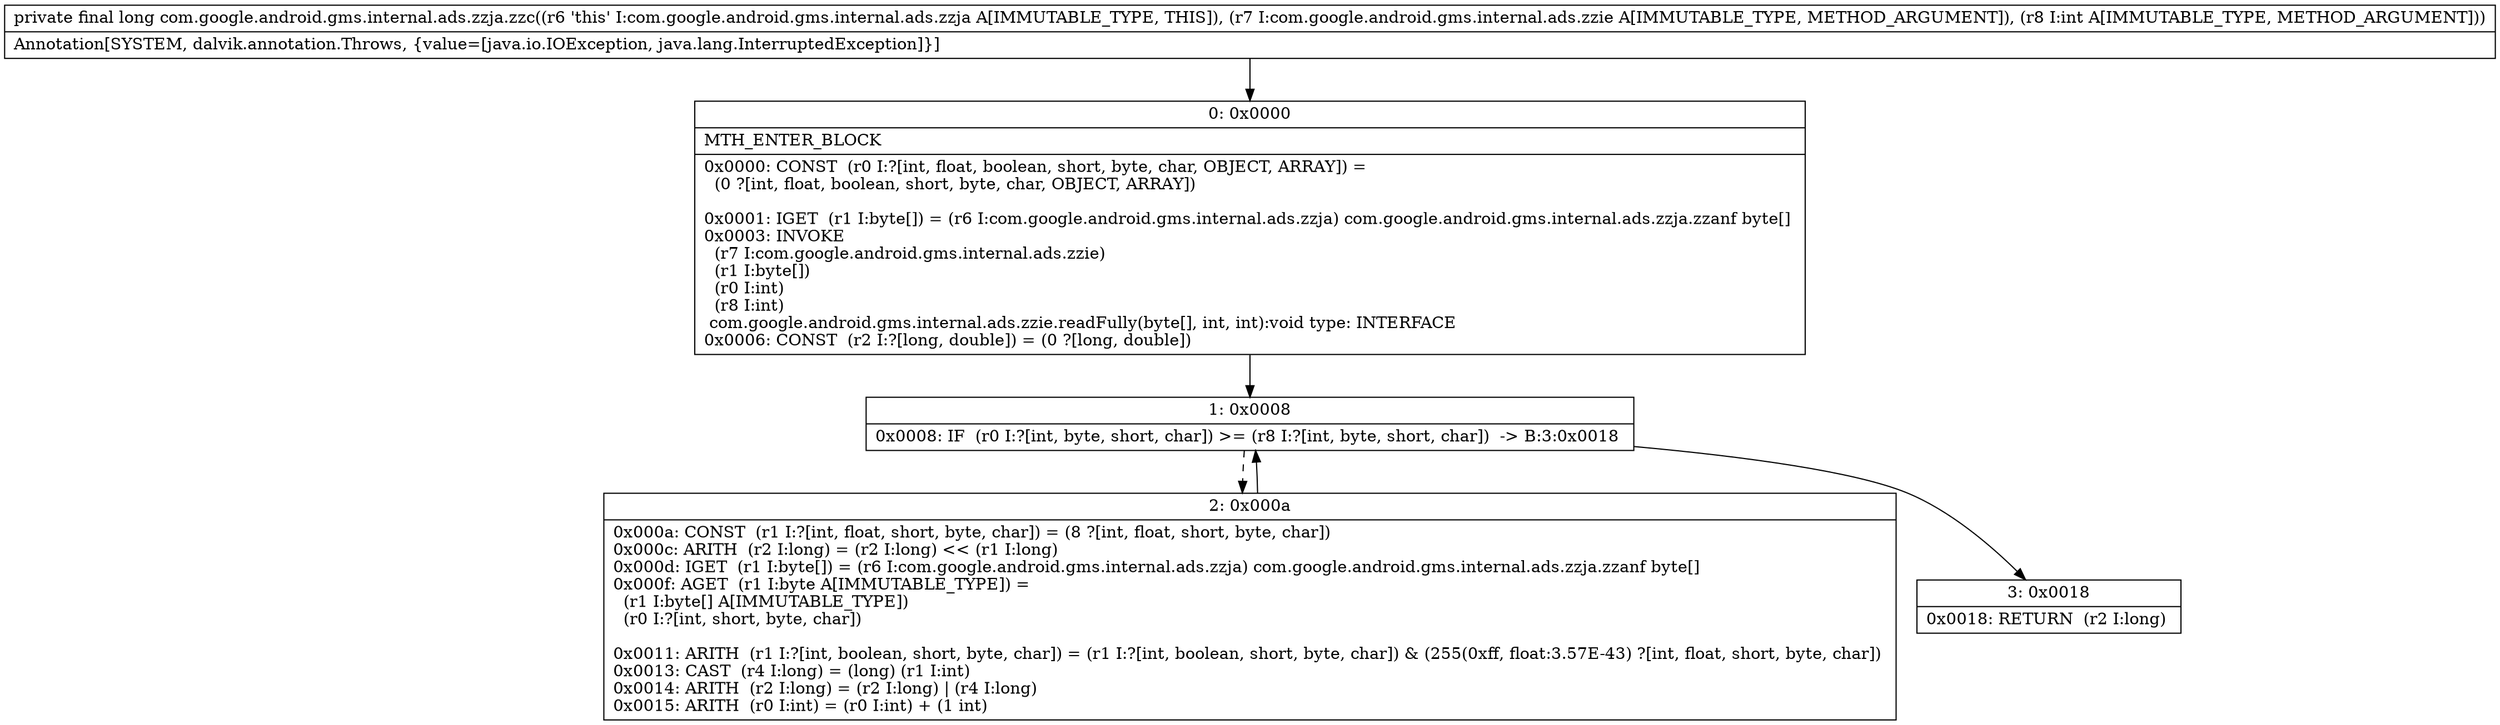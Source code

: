digraph "CFG forcom.google.android.gms.internal.ads.zzja.zzc(Lcom\/google\/android\/gms\/internal\/ads\/zzie;I)J" {
Node_0 [shape=record,label="{0\:\ 0x0000|MTH_ENTER_BLOCK\l|0x0000: CONST  (r0 I:?[int, float, boolean, short, byte, char, OBJECT, ARRAY]) = \l  (0 ?[int, float, boolean, short, byte, char, OBJECT, ARRAY])\l \l0x0001: IGET  (r1 I:byte[]) = (r6 I:com.google.android.gms.internal.ads.zzja) com.google.android.gms.internal.ads.zzja.zzanf byte[] \l0x0003: INVOKE  \l  (r7 I:com.google.android.gms.internal.ads.zzie)\l  (r1 I:byte[])\l  (r0 I:int)\l  (r8 I:int)\l com.google.android.gms.internal.ads.zzie.readFully(byte[], int, int):void type: INTERFACE \l0x0006: CONST  (r2 I:?[long, double]) = (0 ?[long, double]) \l}"];
Node_1 [shape=record,label="{1\:\ 0x0008|0x0008: IF  (r0 I:?[int, byte, short, char]) \>= (r8 I:?[int, byte, short, char])  \-\> B:3:0x0018 \l}"];
Node_2 [shape=record,label="{2\:\ 0x000a|0x000a: CONST  (r1 I:?[int, float, short, byte, char]) = (8 ?[int, float, short, byte, char]) \l0x000c: ARITH  (r2 I:long) = (r2 I:long) \<\< (r1 I:long) \l0x000d: IGET  (r1 I:byte[]) = (r6 I:com.google.android.gms.internal.ads.zzja) com.google.android.gms.internal.ads.zzja.zzanf byte[] \l0x000f: AGET  (r1 I:byte A[IMMUTABLE_TYPE]) = \l  (r1 I:byte[] A[IMMUTABLE_TYPE])\l  (r0 I:?[int, short, byte, char])\l \l0x0011: ARITH  (r1 I:?[int, boolean, short, byte, char]) = (r1 I:?[int, boolean, short, byte, char]) & (255(0xff, float:3.57E\-43) ?[int, float, short, byte, char]) \l0x0013: CAST  (r4 I:long) = (long) (r1 I:int) \l0x0014: ARITH  (r2 I:long) = (r2 I:long) \| (r4 I:long) \l0x0015: ARITH  (r0 I:int) = (r0 I:int) + (1 int) \l}"];
Node_3 [shape=record,label="{3\:\ 0x0018|0x0018: RETURN  (r2 I:long) \l}"];
MethodNode[shape=record,label="{private final long com.google.android.gms.internal.ads.zzja.zzc((r6 'this' I:com.google.android.gms.internal.ads.zzja A[IMMUTABLE_TYPE, THIS]), (r7 I:com.google.android.gms.internal.ads.zzie A[IMMUTABLE_TYPE, METHOD_ARGUMENT]), (r8 I:int A[IMMUTABLE_TYPE, METHOD_ARGUMENT]))  | Annotation[SYSTEM, dalvik.annotation.Throws, \{value=[java.io.IOException, java.lang.InterruptedException]\}]\l}"];
MethodNode -> Node_0;
Node_0 -> Node_1;
Node_1 -> Node_2[style=dashed];
Node_1 -> Node_3;
Node_2 -> Node_1;
}

